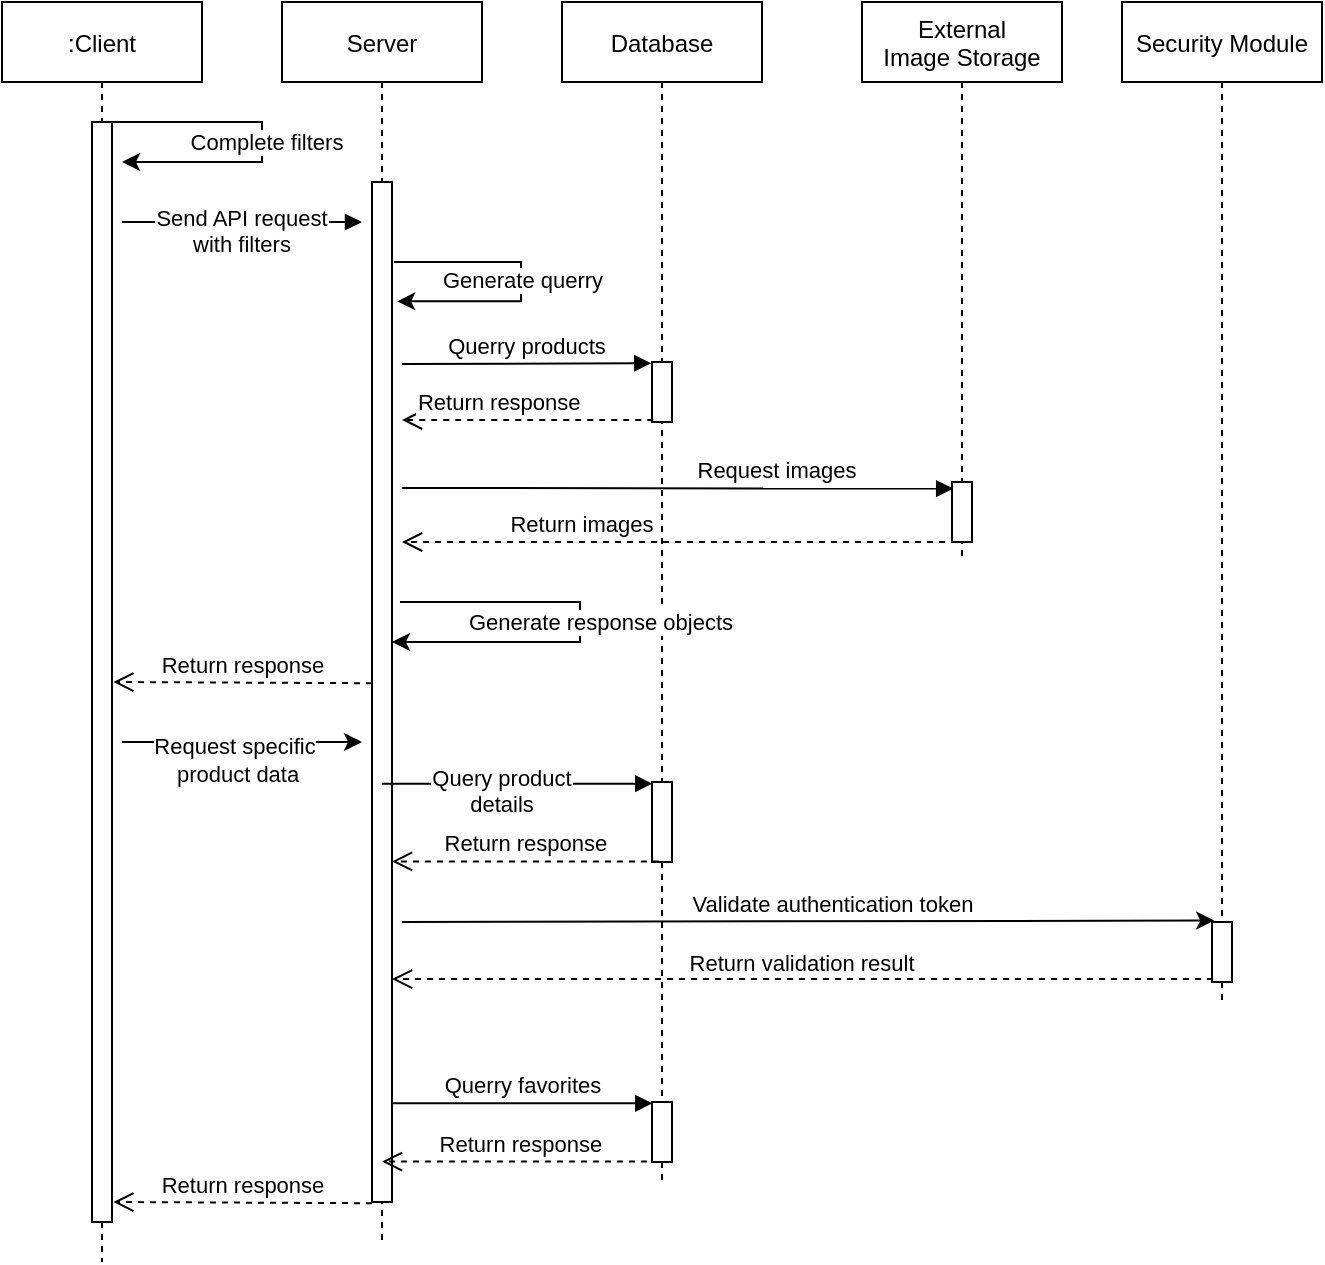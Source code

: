 <mxfile version="20.8.16" type="device"><diagram id="kgpKYQtTHZ0yAKxKKP6v" name="Page-1"><mxGraphModel dx="1219" dy="722" grid="1" gridSize="10" guides="1" tooltips="1" connect="1" arrows="1" fold="1" page="1" pageScale="1" pageWidth="850" pageHeight="1100" math="0" shadow="0"><root><mxCell id="0"/><mxCell id="1" parent="0"/><mxCell id="3nuBFxr9cyL0pnOWT2aG-1" value=":Client" style="shape=umlLifeline;perimeter=lifelinePerimeter;container=1;collapsible=0;recursiveResize=0;rounded=0;shadow=0;strokeWidth=1;" parent="1" vertex="1"><mxGeometry x="120" y="20" width="100" height="630" as="geometry"/></mxCell><mxCell id="3nuBFxr9cyL0pnOWT2aG-2" value="" style="points=[];perimeter=orthogonalPerimeter;rounded=0;shadow=0;strokeWidth=1;" parent="3nuBFxr9cyL0pnOWT2aG-1" vertex="1"><mxGeometry x="45" y="60" width="10" height="550" as="geometry"/></mxCell><mxCell id="amxqYJAk1gWmJ-G8Z1ON-53" value="" style="endArrow=classic;html=1;rounded=0;" parent="3nuBFxr9cyL0pnOWT2aG-1" source="3nuBFxr9cyL0pnOWT2aG-1" edge="1"><mxGeometry width="50" height="50" relative="1" as="geometry"><mxPoint x="100" y="110" as="sourcePoint"/><mxPoint x="60" y="80" as="targetPoint"/><Array as="points"><mxPoint x="90" y="60"/><mxPoint x="130" y="60"/><mxPoint x="130" y="70"/><mxPoint x="130" y="80"/><mxPoint x="90" y="80"/></Array></mxGeometry></mxCell><mxCell id="amxqYJAk1gWmJ-G8Z1ON-55" value="Complete filters" style="edgeLabel;html=1;align=center;verticalAlign=middle;resizable=0;points=[];" parent="amxqYJAk1gWmJ-G8Z1ON-53" vertex="1" connectable="0"><mxGeometry x="0.259" y="2" relative="1" as="geometry"><mxPoint x="9" y="-12" as="offset"/></mxGeometry></mxCell><mxCell id="3nuBFxr9cyL0pnOWT2aG-5" value="Server" style="shape=umlLifeline;perimeter=lifelinePerimeter;container=1;collapsible=0;recursiveResize=0;rounded=0;shadow=0;strokeWidth=1;" parent="1" vertex="1"><mxGeometry x="260" y="20" width="100" height="620" as="geometry"/></mxCell><mxCell id="3nuBFxr9cyL0pnOWT2aG-6" value="" style="points=[];perimeter=orthogonalPerimeter;rounded=0;shadow=0;strokeWidth=1;" parent="3nuBFxr9cyL0pnOWT2aG-5" vertex="1"><mxGeometry x="45" y="90" width="10" height="510" as="geometry"/></mxCell><mxCell id="amxqYJAk1gWmJ-G8Z1ON-42" value="" style="endArrow=classic;html=1;rounded=0;entryX=1.26;entryY=0.117;entryDx=0;entryDy=0;entryPerimeter=0;edgeStyle=elbowEdgeStyle;" parent="3nuBFxr9cyL0pnOWT2aG-5" target="3nuBFxr9cyL0pnOWT2aG-6" edge="1"><mxGeometry width="50" height="50" relative="1" as="geometry"><mxPoint x="56" y="130" as="sourcePoint"/><mxPoint x="55.0" y="128.2" as="targetPoint"/><Array as="points"><mxPoint x="119.52" y="108.76"/><mxPoint x="119.52" y="118.76"/><mxPoint x="79.52" y="118.76"/></Array></mxGeometry></mxCell><mxCell id="amxqYJAk1gWmJ-G8Z1ON-44" value="Generate querry" style="edgeLabel;html=1;align=center;verticalAlign=middle;resizable=0;points=[];" parent="amxqYJAk1gWmJ-G8Z1ON-42" vertex="1" connectable="0"><mxGeometry x="-0.48" y="-2" relative="1" as="geometry"><mxPoint x="26" y="7" as="offset"/></mxGeometry></mxCell><mxCell id="a-YEgCLt2q1IN7KpICC9-1" value="Return response" style="verticalAlign=bottom;endArrow=open;dashed=1;endSize=8;shadow=0;strokeWidth=1;exitX=0.067;exitY=0.783;exitDx=0;exitDy=0;exitPerimeter=0;entryX=1.134;entryY=0.832;entryDx=0;entryDy=0;entryPerimeter=0;" parent="3nuBFxr9cyL0pnOWT2aG-5" edge="1"><mxGeometry relative="1" as="geometry"><mxPoint x="-84.33" y="340" as="targetPoint"/><mxPoint x="45.0" y="340.61" as="sourcePoint"/></mxGeometry></mxCell><mxCell id="zhe8SL3hrOR6FpZSkFC0-7" value="Return response" style="verticalAlign=bottom;endArrow=open;dashed=1;endSize=8;shadow=0;strokeWidth=1;exitX=0.067;exitY=0.783;exitDx=0;exitDy=0;exitPerimeter=0;entryX=1.134;entryY=0.832;entryDx=0;entryDy=0;entryPerimeter=0;" edge="1" parent="3nuBFxr9cyL0pnOWT2aG-5"><mxGeometry relative="1" as="geometry"><mxPoint x="-84.33" y="600.0" as="targetPoint"/><mxPoint x="45.0" y="600.61" as="sourcePoint"/></mxGeometry></mxCell><mxCell id="JZSL9WO_KzAMcPUhdWvp-1" value="Database" style="shape=umlLifeline;perimeter=lifelinePerimeter;container=1;collapsible=0;recursiveResize=0;rounded=0;shadow=0;strokeWidth=1;" parent="1" vertex="1"><mxGeometry x="400" y="20" width="100" height="590" as="geometry"/></mxCell><mxCell id="JZSL9WO_KzAMcPUhdWvp-2" value="" style="points=[];perimeter=orthogonalPerimeter;rounded=0;shadow=0;strokeWidth=1;" parent="JZSL9WO_KzAMcPUhdWvp-1" vertex="1"><mxGeometry x="45" y="180" width="10" height="30" as="geometry"/></mxCell><mxCell id="zhe8SL3hrOR6FpZSkFC0-4" value="" style="points=[];perimeter=orthogonalPerimeter;rounded=0;shadow=0;strokeWidth=1;" vertex="1" parent="JZSL9WO_KzAMcPUhdWvp-1"><mxGeometry x="45" y="390" width="10" height="40" as="geometry"/></mxCell><mxCell id="JZSL9WO_KzAMcPUhdWvp-6" value="Querry products" style="verticalAlign=bottom;endArrow=block;shadow=0;strokeWidth=1;entryX=-0.034;entryY=0.02;entryDx=0;entryDy=0;entryPerimeter=0;" parent="1" target="JZSL9WO_KzAMcPUhdWvp-2" edge="1"><mxGeometry x="0.0" relative="1" as="geometry"><mxPoint x="320" y="201" as="sourcePoint"/><mxPoint x="520" y="170" as="targetPoint"/><mxPoint as="offset"/></mxGeometry></mxCell><mxCell id="amxqYJAk1gWmJ-G8Z1ON-3" value="External &#10;Image Storage" style="shape=umlLifeline;perimeter=lifelinePerimeter;container=1;collapsible=0;recursiveResize=0;rounded=0;shadow=0;strokeWidth=1;" parent="1" vertex="1"><mxGeometry x="550" y="20" width="100" height="280" as="geometry"/></mxCell><mxCell id="amxqYJAk1gWmJ-G8Z1ON-4" value="" style="points=[];perimeter=orthogonalPerimeter;rounded=0;shadow=0;strokeWidth=1;" parent="amxqYJAk1gWmJ-G8Z1ON-3" vertex="1"><mxGeometry x="45" y="240" width="10" height="30" as="geometry"/></mxCell><mxCell id="amxqYJAk1gWmJ-G8Z1ON-1" value="Return response" style="verticalAlign=bottom;endArrow=open;dashed=1;endSize=8;shadow=0;strokeWidth=1;exitX=0.062;exitY=0.967;exitDx=0;exitDy=0;exitPerimeter=0;" parent="1" source="JZSL9WO_KzAMcPUhdWvp-2" edge="1"><mxGeometry x="0.228" relative="1" as="geometry"><mxPoint x="320" y="229" as="targetPoint"/><mxPoint x="485" y="190.0" as="sourcePoint"/><mxPoint as="offset"/></mxGeometry></mxCell><mxCell id="amxqYJAk1gWmJ-G8Z1ON-15" value="Security Module" style="shape=umlLifeline;perimeter=lifelinePerimeter;container=1;collapsible=0;recursiveResize=0;rounded=0;shadow=0;strokeWidth=1;" parent="1" vertex="1"><mxGeometry x="680" y="20" width="100" height="500" as="geometry"/></mxCell><mxCell id="amxqYJAk1gWmJ-G8Z1ON-18" value="" style="points=[];perimeter=orthogonalPerimeter;rounded=0;shadow=0;strokeWidth=1;" parent="amxqYJAk1gWmJ-G8Z1ON-15" vertex="1"><mxGeometry x="45" y="460" width="10" height="30" as="geometry"/></mxCell><mxCell id="amxqYJAk1gWmJ-G8Z1ON-19" value="" style="endArrow=classic;html=1;rounded=0;entryX=0.109;entryY=-0.024;entryDx=0;entryDy=0;entryPerimeter=0;" parent="1" target="amxqYJAk1gWmJ-G8Z1ON-18" edge="1"><mxGeometry width="50" height="50" relative="1" as="geometry"><mxPoint x="320" y="480" as="sourcePoint"/><mxPoint x="560" y="280" as="targetPoint"/></mxGeometry></mxCell><mxCell id="amxqYJAk1gWmJ-G8Z1ON-20" value="Validate authentication token" style="edgeLabel;html=1;align=center;verticalAlign=middle;resizable=0;points=[];" parent="amxqYJAk1gWmJ-G8Z1ON-19" vertex="1" connectable="0"><mxGeometry x="0.052" y="1" relative="1" as="geometry"><mxPoint x="1" y="-8" as="offset"/></mxGeometry></mxCell><mxCell id="amxqYJAk1gWmJ-G8Z1ON-27" value="Return response" style="verticalAlign=bottom;endArrow=open;dashed=1;endSize=8;shadow=0;strokeWidth=1;exitX=0.346;exitY=0.993;exitDx=0;exitDy=0;exitPerimeter=0;" parent="1" source="amxqYJAk1gWmJ-G8Z1ON-23" edge="1" target="3nuBFxr9cyL0pnOWT2aG-5"><mxGeometry relative="1" as="geometry"><mxPoint x="320" y="420" as="targetPoint"/><mxPoint x="440" y="400" as="sourcePoint"/></mxGeometry></mxCell><mxCell id="amxqYJAk1gWmJ-G8Z1ON-26" value="Querry favorites" style="verticalAlign=bottom;endArrow=block;shadow=0;strokeWidth=1;entryX=0.016;entryY=0.021;entryDx=0;entryDy=0;entryPerimeter=0;" parent="1" target="amxqYJAk1gWmJ-G8Z1ON-23" edge="1" source="3nuBFxr9cyL0pnOWT2aG-6"><mxGeometry x="0.005" relative="1" as="geometry"><mxPoint x="320" y="581" as="sourcePoint"/><mxPoint x="440" y="380" as="targetPoint"/><mxPoint as="offset"/></mxGeometry></mxCell><mxCell id="amxqYJAk1gWmJ-G8Z1ON-9" value="Request images" style="verticalAlign=bottom;endArrow=block;shadow=0;strokeWidth=1;entryX=0.06;entryY=0.11;entryDx=0;entryDy=0;entryPerimeter=0;" parent="1" target="amxqYJAk1gWmJ-G8Z1ON-4" edge="1"><mxGeometry x="0.36" relative="1" as="geometry"><mxPoint x="320" y="263" as="sourcePoint"/><mxPoint x="444.54" y="175.68" as="targetPoint"/><mxPoint as="offset"/></mxGeometry></mxCell><mxCell id="amxqYJAk1gWmJ-G8Z1ON-22" value="Return validation result" style="verticalAlign=bottom;endArrow=open;dashed=1;endSize=8;shadow=0;strokeWidth=1;exitX=0.053;exitY=0.951;exitDx=0;exitDy=0;exitPerimeter=0;" parent="1" source="amxqYJAk1gWmJ-G8Z1ON-18" edge="1" target="3nuBFxr9cyL0pnOWT2aG-6"><mxGeometry x="0.001" y="1" relative="1" as="geometry"><mxPoint x="320" y="360" as="targetPoint"/><mxPoint x="730" y="265" as="sourcePoint"/><mxPoint as="offset"/></mxGeometry></mxCell><mxCell id="JZSL9WO_KzAMcPUhdWvp-9" value="Send API request &#10;with filters" style="verticalAlign=bottom;endArrow=block;shadow=0;strokeWidth=1;" parent="1" edge="1"><mxGeometry y="-20" relative="1" as="geometry"><mxPoint x="180" y="130" as="sourcePoint"/><mxPoint x="300" y="130" as="targetPoint"/><mxPoint as="offset"/></mxGeometry></mxCell><mxCell id="amxqYJAk1gWmJ-G8Z1ON-46" value="Return images" style="verticalAlign=bottom;endArrow=open;dashed=1;endSize=8;shadow=0;strokeWidth=1;exitX=0.248;exitY=1;exitDx=0;exitDy=0;exitPerimeter=0;" parent="1" source="amxqYJAk1gWmJ-G8Z1ON-4" edge="1"><mxGeometry x="0.35" relative="1" as="geometry"><mxPoint x="320" y="290" as="targetPoint"/><mxPoint x="725.53" y="237.5" as="sourcePoint"/><mxPoint as="offset"/></mxGeometry></mxCell><mxCell id="amxqYJAk1gWmJ-G8Z1ON-51" value="" style="endArrow=classic;html=1;rounded=0;edgeStyle=elbowEdgeStyle;" parent="1" edge="1"><mxGeometry width="50" height="50" relative="1" as="geometry"><mxPoint x="319" y="320" as="sourcePoint"/><mxPoint x="315" y="340" as="targetPoint"/><Array as="points"><mxPoint x="409" y="320"/><mxPoint x="419" y="330"/><mxPoint x="419" y="310"/></Array></mxGeometry></mxCell><mxCell id="amxqYJAk1gWmJ-G8Z1ON-52" value="Generate response objects" style="edgeLabel;html=1;align=center;verticalAlign=middle;resizable=0;points=[];" parent="amxqYJAk1gWmJ-G8Z1ON-51" vertex="1" connectable="0"><mxGeometry x="-0.451" y="-1" relative="1" as="geometry"><mxPoint x="44" y="9" as="offset"/></mxGeometry></mxCell><mxCell id="zhe8SL3hrOR6FpZSkFC0-1" value="" style="endArrow=classic;html=1;rounded=0;" edge="1" parent="1"><mxGeometry width="50" height="50" relative="1" as="geometry"><mxPoint x="180" y="390" as="sourcePoint"/><mxPoint x="300" y="390" as="targetPoint"/></mxGeometry></mxCell><mxCell id="zhe8SL3hrOR6FpZSkFC0-3" value="Request specific&lt;br&gt;&amp;nbsp;product data" style="edgeLabel;html=1;align=center;verticalAlign=middle;resizable=0;points=[];" vertex="1" connectable="0" parent="zhe8SL3hrOR6FpZSkFC0-1"><mxGeometry x="0.255" y="-1" relative="1" as="geometry"><mxPoint x="-20" y="8" as="offset"/></mxGeometry></mxCell><mxCell id="zhe8SL3hrOR6FpZSkFC0-5" value="Return response" style="verticalAlign=bottom;endArrow=open;dashed=1;endSize=8;shadow=0;strokeWidth=1;exitX=0.346;exitY=0.993;exitDx=0;exitDy=0;exitPerimeter=0;" edge="1" parent="1" source="zhe8SL3hrOR6FpZSkFC0-4" target="3nuBFxr9cyL0pnOWT2aG-6"><mxGeometry relative="1" as="geometry"><mxPoint x="319.5" y="559.79" as="targetPoint"/><mxPoint x="450" y="410" as="sourcePoint"/></mxGeometry></mxCell><mxCell id="zhe8SL3hrOR6FpZSkFC0-6" value="Query product&#10;details" style="verticalAlign=bottom;endArrow=block;shadow=0;strokeWidth=1;entryX=0.016;entryY=0.021;entryDx=0;entryDy=0;entryPerimeter=0;" edge="1" parent="1" target="zhe8SL3hrOR6FpZSkFC0-4" source="3nuBFxr9cyL0pnOWT2aG-5"><mxGeometry x="-0.109" y="-19" relative="1" as="geometry"><mxPoint x="320" y="471" as="sourcePoint"/><mxPoint x="450" y="390" as="targetPoint"/><mxPoint as="offset"/></mxGeometry></mxCell><mxCell id="amxqYJAk1gWmJ-G8Z1ON-23" value="" style="points=[];perimeter=orthogonalPerimeter;rounded=0;shadow=0;strokeWidth=1;" parent="1" vertex="1"><mxGeometry x="445" y="570" width="10" height="30" as="geometry"/></mxCell></root></mxGraphModel></diagram></mxfile>